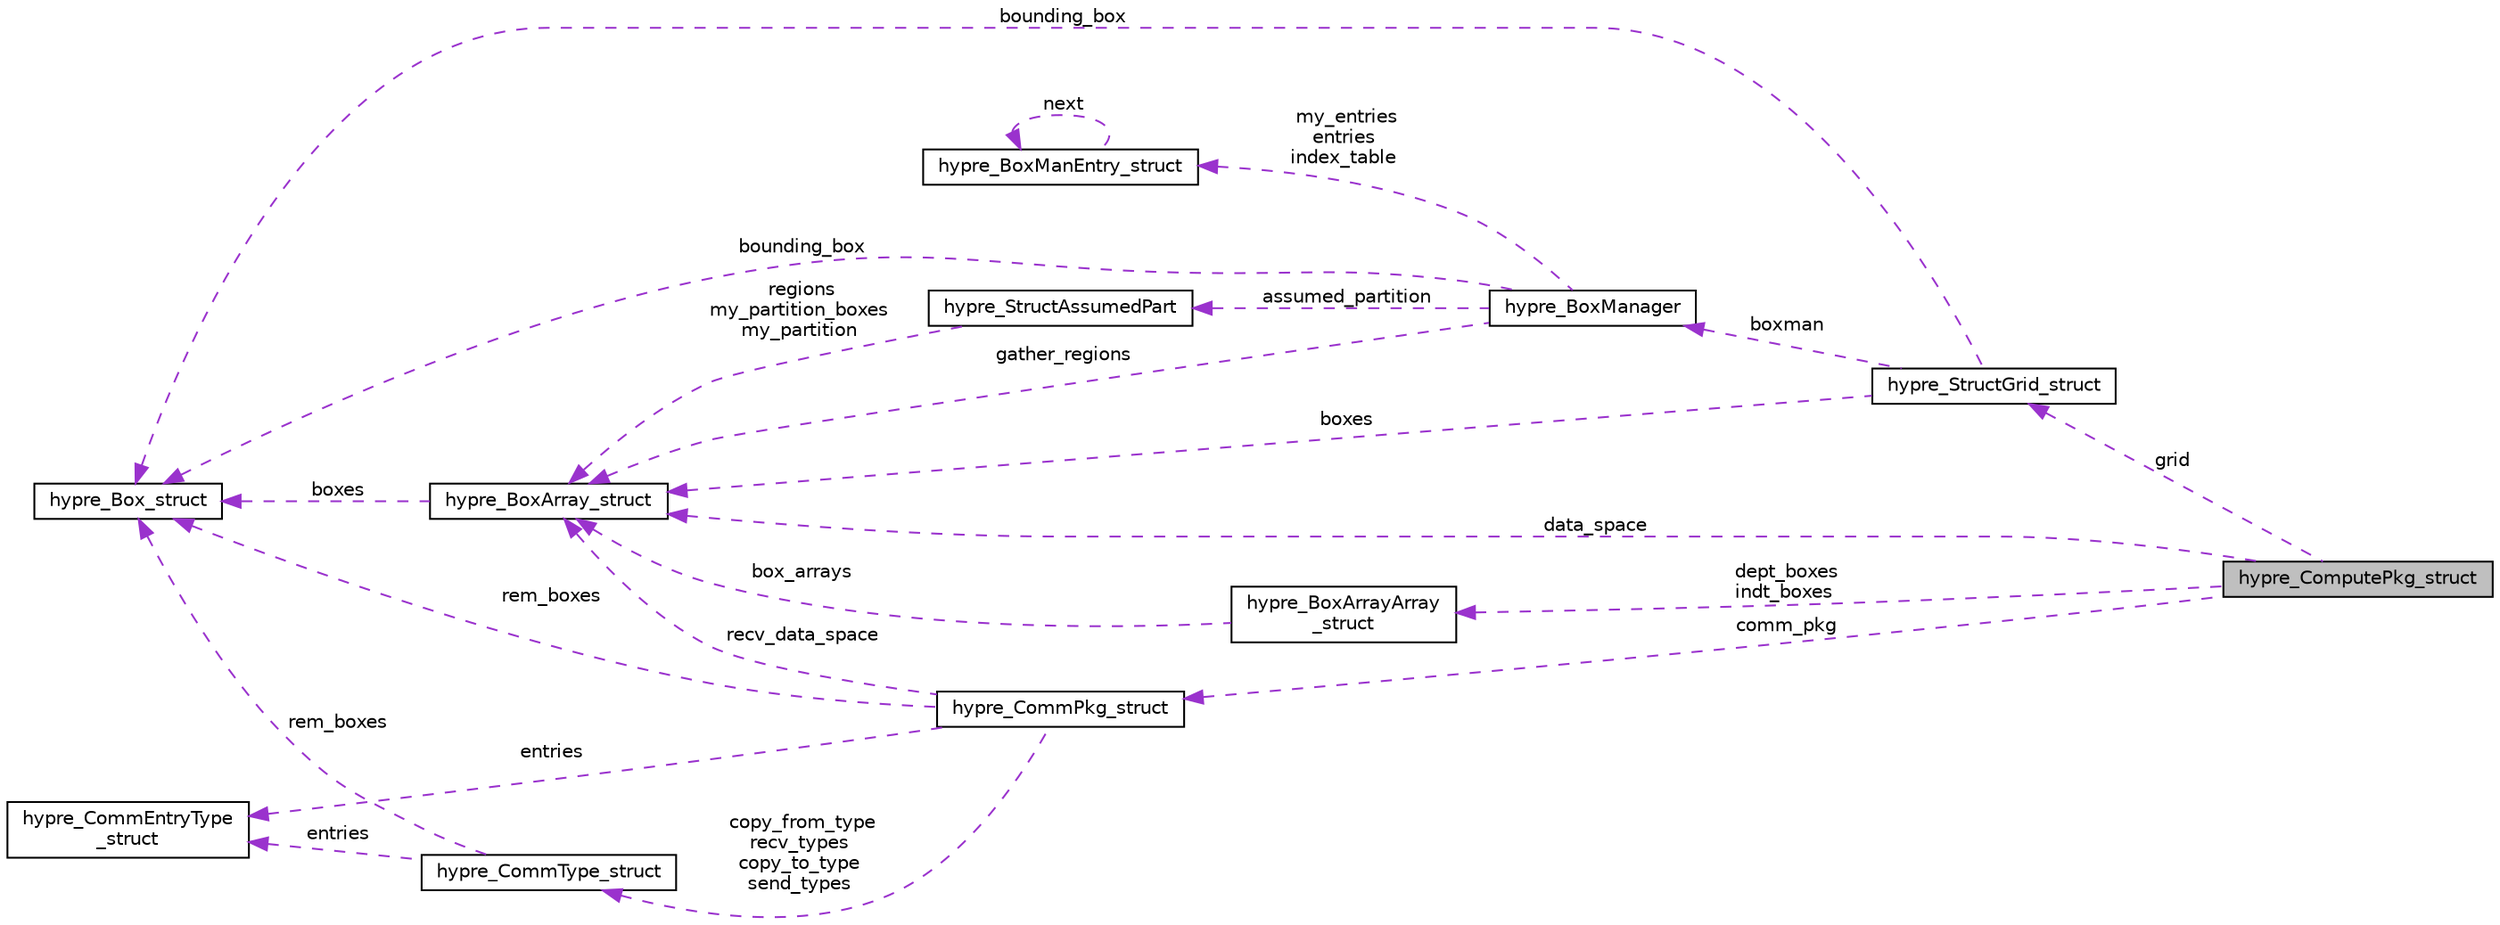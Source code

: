digraph "hypre_ComputePkg_struct"
{
 // LATEX_PDF_SIZE
  edge [fontname="Helvetica",fontsize="10",labelfontname="Helvetica",labelfontsize="10"];
  node [fontname="Helvetica",fontsize="10",shape=record];
  rankdir="LR";
  Node1 [label="hypre_ComputePkg_struct",height=0.2,width=0.4,color="black", fillcolor="grey75", style="filled", fontcolor="black",tooltip=" "];
  Node2 -> Node1 [dir="back",color="darkorchid3",fontsize="10",style="dashed",label=" data_space" ,fontname="Helvetica"];
  Node2 [label="hypre_BoxArray_struct",height=0.2,width=0.4,color="black", fillcolor="white", style="filled",URL="$structhypre___box_array__struct.html",tooltip=" "];
  Node3 -> Node2 [dir="back",color="darkorchid3",fontsize="10",style="dashed",label=" boxes" ,fontname="Helvetica"];
  Node3 [label="hypre_Box_struct",height=0.2,width=0.4,color="black", fillcolor="white", style="filled",URL="$structhypre___box__struct.html",tooltip=" "];
  Node4 -> Node1 [dir="back",color="darkorchid3",fontsize="10",style="dashed",label=" comm_pkg" ,fontname="Helvetica"];
  Node4 [label="hypre_CommPkg_struct",height=0.2,width=0.4,color="black", fillcolor="white", style="filled",URL="$structhypre___comm_pkg__struct.html",tooltip=" "];
  Node2 -> Node4 [dir="back",color="darkorchid3",fontsize="10",style="dashed",label=" recv_data_space" ,fontname="Helvetica"];
  Node5 -> Node4 [dir="back",color="darkorchid3",fontsize="10",style="dashed",label=" entries" ,fontname="Helvetica"];
  Node5 [label="hypre_CommEntryType\l_struct",height=0.2,width=0.4,color="black", fillcolor="white", style="filled",URL="$structhypre___comm_entry_type__struct.html",tooltip=" "];
  Node6 -> Node4 [dir="back",color="darkorchid3",fontsize="10",style="dashed",label=" copy_from_type\nrecv_types\ncopy_to_type\nsend_types" ,fontname="Helvetica"];
  Node6 [label="hypre_CommType_struct",height=0.2,width=0.4,color="black", fillcolor="white", style="filled",URL="$structhypre___comm_type__struct.html",tooltip=" "];
  Node5 -> Node6 [dir="back",color="darkorchid3",fontsize="10",style="dashed",label=" entries" ,fontname="Helvetica"];
  Node3 -> Node6 [dir="back",color="darkorchid3",fontsize="10",style="dashed",label=" rem_boxes" ,fontname="Helvetica"];
  Node3 -> Node4 [dir="back",color="darkorchid3",fontsize="10",style="dashed",label=" rem_boxes" ,fontname="Helvetica"];
  Node7 -> Node1 [dir="back",color="darkorchid3",fontsize="10",style="dashed",label=" grid" ,fontname="Helvetica"];
  Node7 [label="hypre_StructGrid_struct",height=0.2,width=0.4,color="black", fillcolor="white", style="filled",URL="$structhypre___struct_grid__struct.html",tooltip=" "];
  Node2 -> Node7 [dir="back",color="darkorchid3",fontsize="10",style="dashed",label=" boxes" ,fontname="Helvetica"];
  Node3 -> Node7 [dir="back",color="darkorchid3",fontsize="10",style="dashed",label=" bounding_box" ,fontname="Helvetica"];
  Node8 -> Node7 [dir="back",color="darkorchid3",fontsize="10",style="dashed",label=" boxman" ,fontname="Helvetica"];
  Node8 [label="hypre_BoxManager",height=0.2,width=0.4,color="black", fillcolor="white", style="filled",URL="$structhypre___box_manager.html",tooltip=" "];
  Node9 -> Node8 [dir="back",color="darkorchid3",fontsize="10",style="dashed",label=" my_entries\nentries\nindex_table" ,fontname="Helvetica"];
  Node9 [label="hypre_BoxManEntry_struct",height=0.2,width=0.4,color="black", fillcolor="white", style="filled",URL="$structhypre___box_man_entry__struct.html",tooltip=" "];
  Node9 -> Node9 [dir="back",color="darkorchid3",fontsize="10",style="dashed",label=" next" ,fontname="Helvetica"];
  Node2 -> Node8 [dir="back",color="darkorchid3",fontsize="10",style="dashed",label=" gather_regions" ,fontname="Helvetica"];
  Node10 -> Node8 [dir="back",color="darkorchid3",fontsize="10",style="dashed",label=" assumed_partition" ,fontname="Helvetica"];
  Node10 [label="hypre_StructAssumedPart",height=0.2,width=0.4,color="black", fillcolor="white", style="filled",URL="$structhypre___struct_assumed_part.html",tooltip=" "];
  Node2 -> Node10 [dir="back",color="darkorchid3",fontsize="10",style="dashed",label=" regions\nmy_partition_boxes\nmy_partition" ,fontname="Helvetica"];
  Node3 -> Node8 [dir="back",color="darkorchid3",fontsize="10",style="dashed",label=" bounding_box" ,fontname="Helvetica"];
  Node11 -> Node1 [dir="back",color="darkorchid3",fontsize="10",style="dashed",label=" dept_boxes\nindt_boxes" ,fontname="Helvetica"];
  Node11 [label="hypre_BoxArrayArray\l_struct",height=0.2,width=0.4,color="black", fillcolor="white", style="filled",URL="$structhypre___box_array_array__struct.html",tooltip=" "];
  Node2 -> Node11 [dir="back",color="darkorchid3",fontsize="10",style="dashed",label=" box_arrays" ,fontname="Helvetica"];
}
